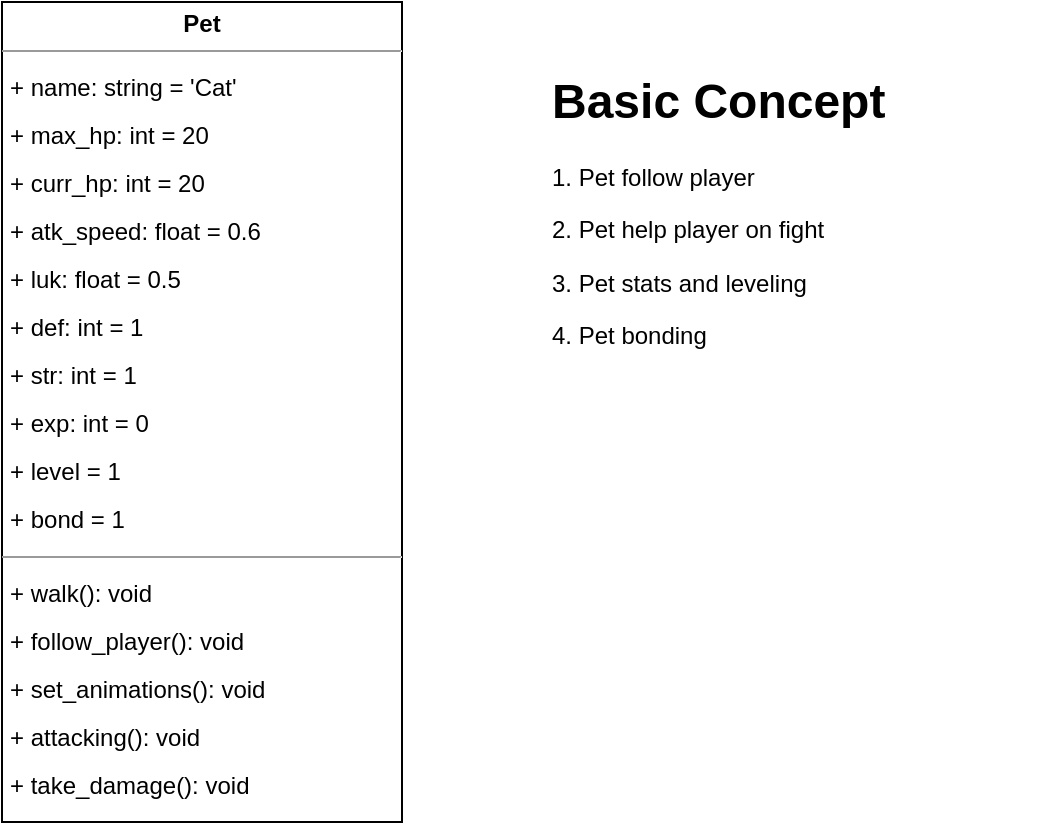 <mxfile>
    <diagram id="QhyQcYcCqwK-kMrMvJfA" name="Page-1">
        <mxGraphModel dx="187" dy="343" grid="1" gridSize="10" guides="1" tooltips="1" connect="1" arrows="1" fold="1" page="1" pageScale="1" pageWidth="850" pageHeight="1100" math="0" shadow="0">
            <root>
                <mxCell id="0"/>
                <mxCell id="1" parent="0"/>
                <mxCell id="19" value="&lt;p style=&quot;margin:0px;margin-top:4px;text-align:center;&quot;&gt;&lt;b&gt;Pet&lt;/b&gt;&lt;/p&gt;&lt;hr size=&quot;1&quot;&gt;&lt;p style=&quot;margin: 0px 0px 0px 4px; line-height: 200%;&quot;&gt;+ name: string = 'Cat'&lt;/p&gt;&lt;p style=&quot;margin: 0px 0px 0px 4px; line-height: 200%;&quot;&gt;+ max_hp: int = 20&lt;/p&gt;&lt;p style=&quot;margin: 0px 0px 0px 4px; line-height: 200%;&quot;&gt;+ curr_hp: int = 20&lt;/p&gt;&lt;p style=&quot;margin: 0px 0px 0px 4px; line-height: 200%;&quot;&gt;+ atk_speed: float = 0.6&lt;/p&gt;&lt;p style=&quot;margin: 0px 0px 0px 4px; line-height: 200%;&quot;&gt;+ luk: float = 0.5&lt;/p&gt;&lt;p style=&quot;margin: 0px 0px 0px 4px; line-height: 200%;&quot;&gt;+ def: int = 1&lt;/p&gt;&lt;p style=&quot;margin: 0px 0px 0px 4px; line-height: 200%;&quot;&gt;+ str: int = 1&lt;/p&gt;&lt;p style=&quot;margin: 0px 0px 0px 4px; line-height: 200%;&quot;&gt;+ exp: int = 0&lt;/p&gt;&lt;p style=&quot;margin: 0px 0px 0px 4px; line-height: 200%;&quot;&gt;+ level = 1&lt;/p&gt;&lt;p style=&quot;margin: 0px 0px 0px 4px; line-height: 200%;&quot;&gt;+ bond = 1&lt;/p&gt;&lt;hr style=&quot;line-height: 200%;&quot; size=&quot;1&quot;&gt;&lt;p style=&quot;margin: 0px 0px 0px 4px; line-height: 200%;&quot;&gt;+ walk(): void&lt;/p&gt;&lt;p style=&quot;margin: 0px 0px 0px 4px; line-height: 200%;&quot;&gt;+ follow_player(): void&lt;/p&gt;&lt;p style=&quot;margin: 0px 0px 0px 4px; line-height: 200%;&quot;&gt;+ set_animations(): void&lt;/p&gt;&lt;p style=&quot;margin: 0px 0px 0px 4px; line-height: 200%;&quot;&gt;+ attacking(): void&lt;/p&gt;&lt;p style=&quot;margin: 0px 0px 0px 4px; line-height: 200%;&quot;&gt;+ take_damage(): void&lt;/p&gt;" style="verticalAlign=top;align=left;overflow=fill;fontSize=12;fontFamily=Helvetica;html=1;" vertex="1" parent="1">
                    <mxGeometry x="40" y="20" width="200" height="410" as="geometry"/>
                </mxCell>
                <mxCell id="20" value="&lt;h1&gt;Basic Concept&lt;/h1&gt;&lt;p&gt;1. Pet follow player&lt;/p&gt;&lt;p&gt;2. Pet help player on fight&lt;/p&gt;&lt;p&gt;3. Pet stats and leveling&lt;/p&gt;&lt;p&gt;4. Pet bonding&lt;/p&gt;" style="text;html=1;strokeColor=none;fillColor=none;spacing=5;spacingTop=-20;whiteSpace=wrap;overflow=hidden;rounded=0;" vertex="1" parent="1">
                    <mxGeometry x="310" y="50" width="250" height="160" as="geometry"/>
                </mxCell>
            </root>
        </mxGraphModel>
    </diagram>
</mxfile>